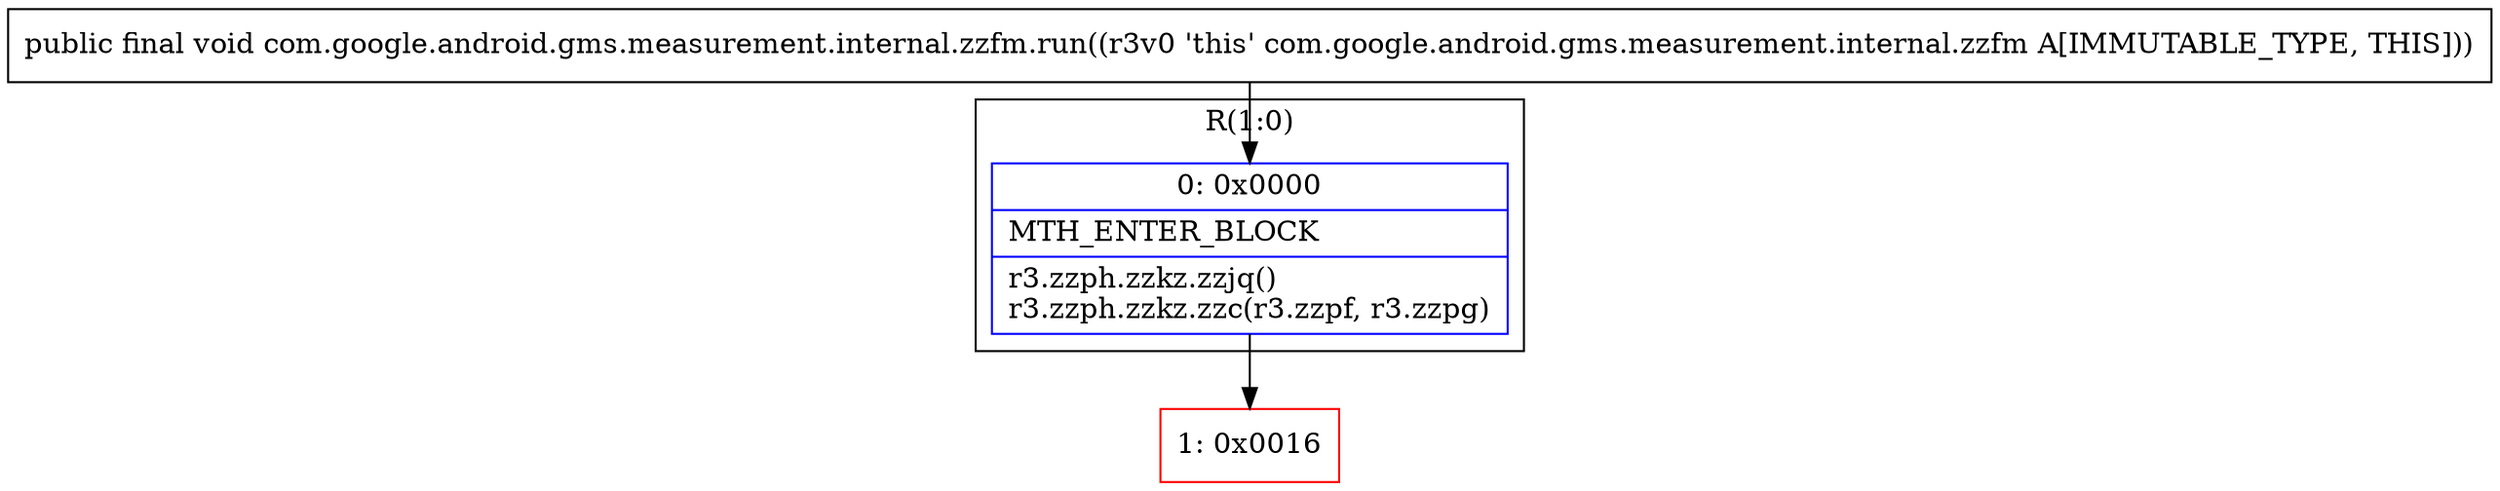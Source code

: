 digraph "CFG forcom.google.android.gms.measurement.internal.zzfm.run()V" {
subgraph cluster_Region_75444545 {
label = "R(1:0)";
node [shape=record,color=blue];
Node_0 [shape=record,label="{0\:\ 0x0000|MTH_ENTER_BLOCK\l|r3.zzph.zzkz.zzjq()\lr3.zzph.zzkz.zzc(r3.zzpf, r3.zzpg)\l}"];
}
Node_1 [shape=record,color=red,label="{1\:\ 0x0016}"];
MethodNode[shape=record,label="{public final void com.google.android.gms.measurement.internal.zzfm.run((r3v0 'this' com.google.android.gms.measurement.internal.zzfm A[IMMUTABLE_TYPE, THIS])) }"];
MethodNode -> Node_0;
Node_0 -> Node_1;
}


